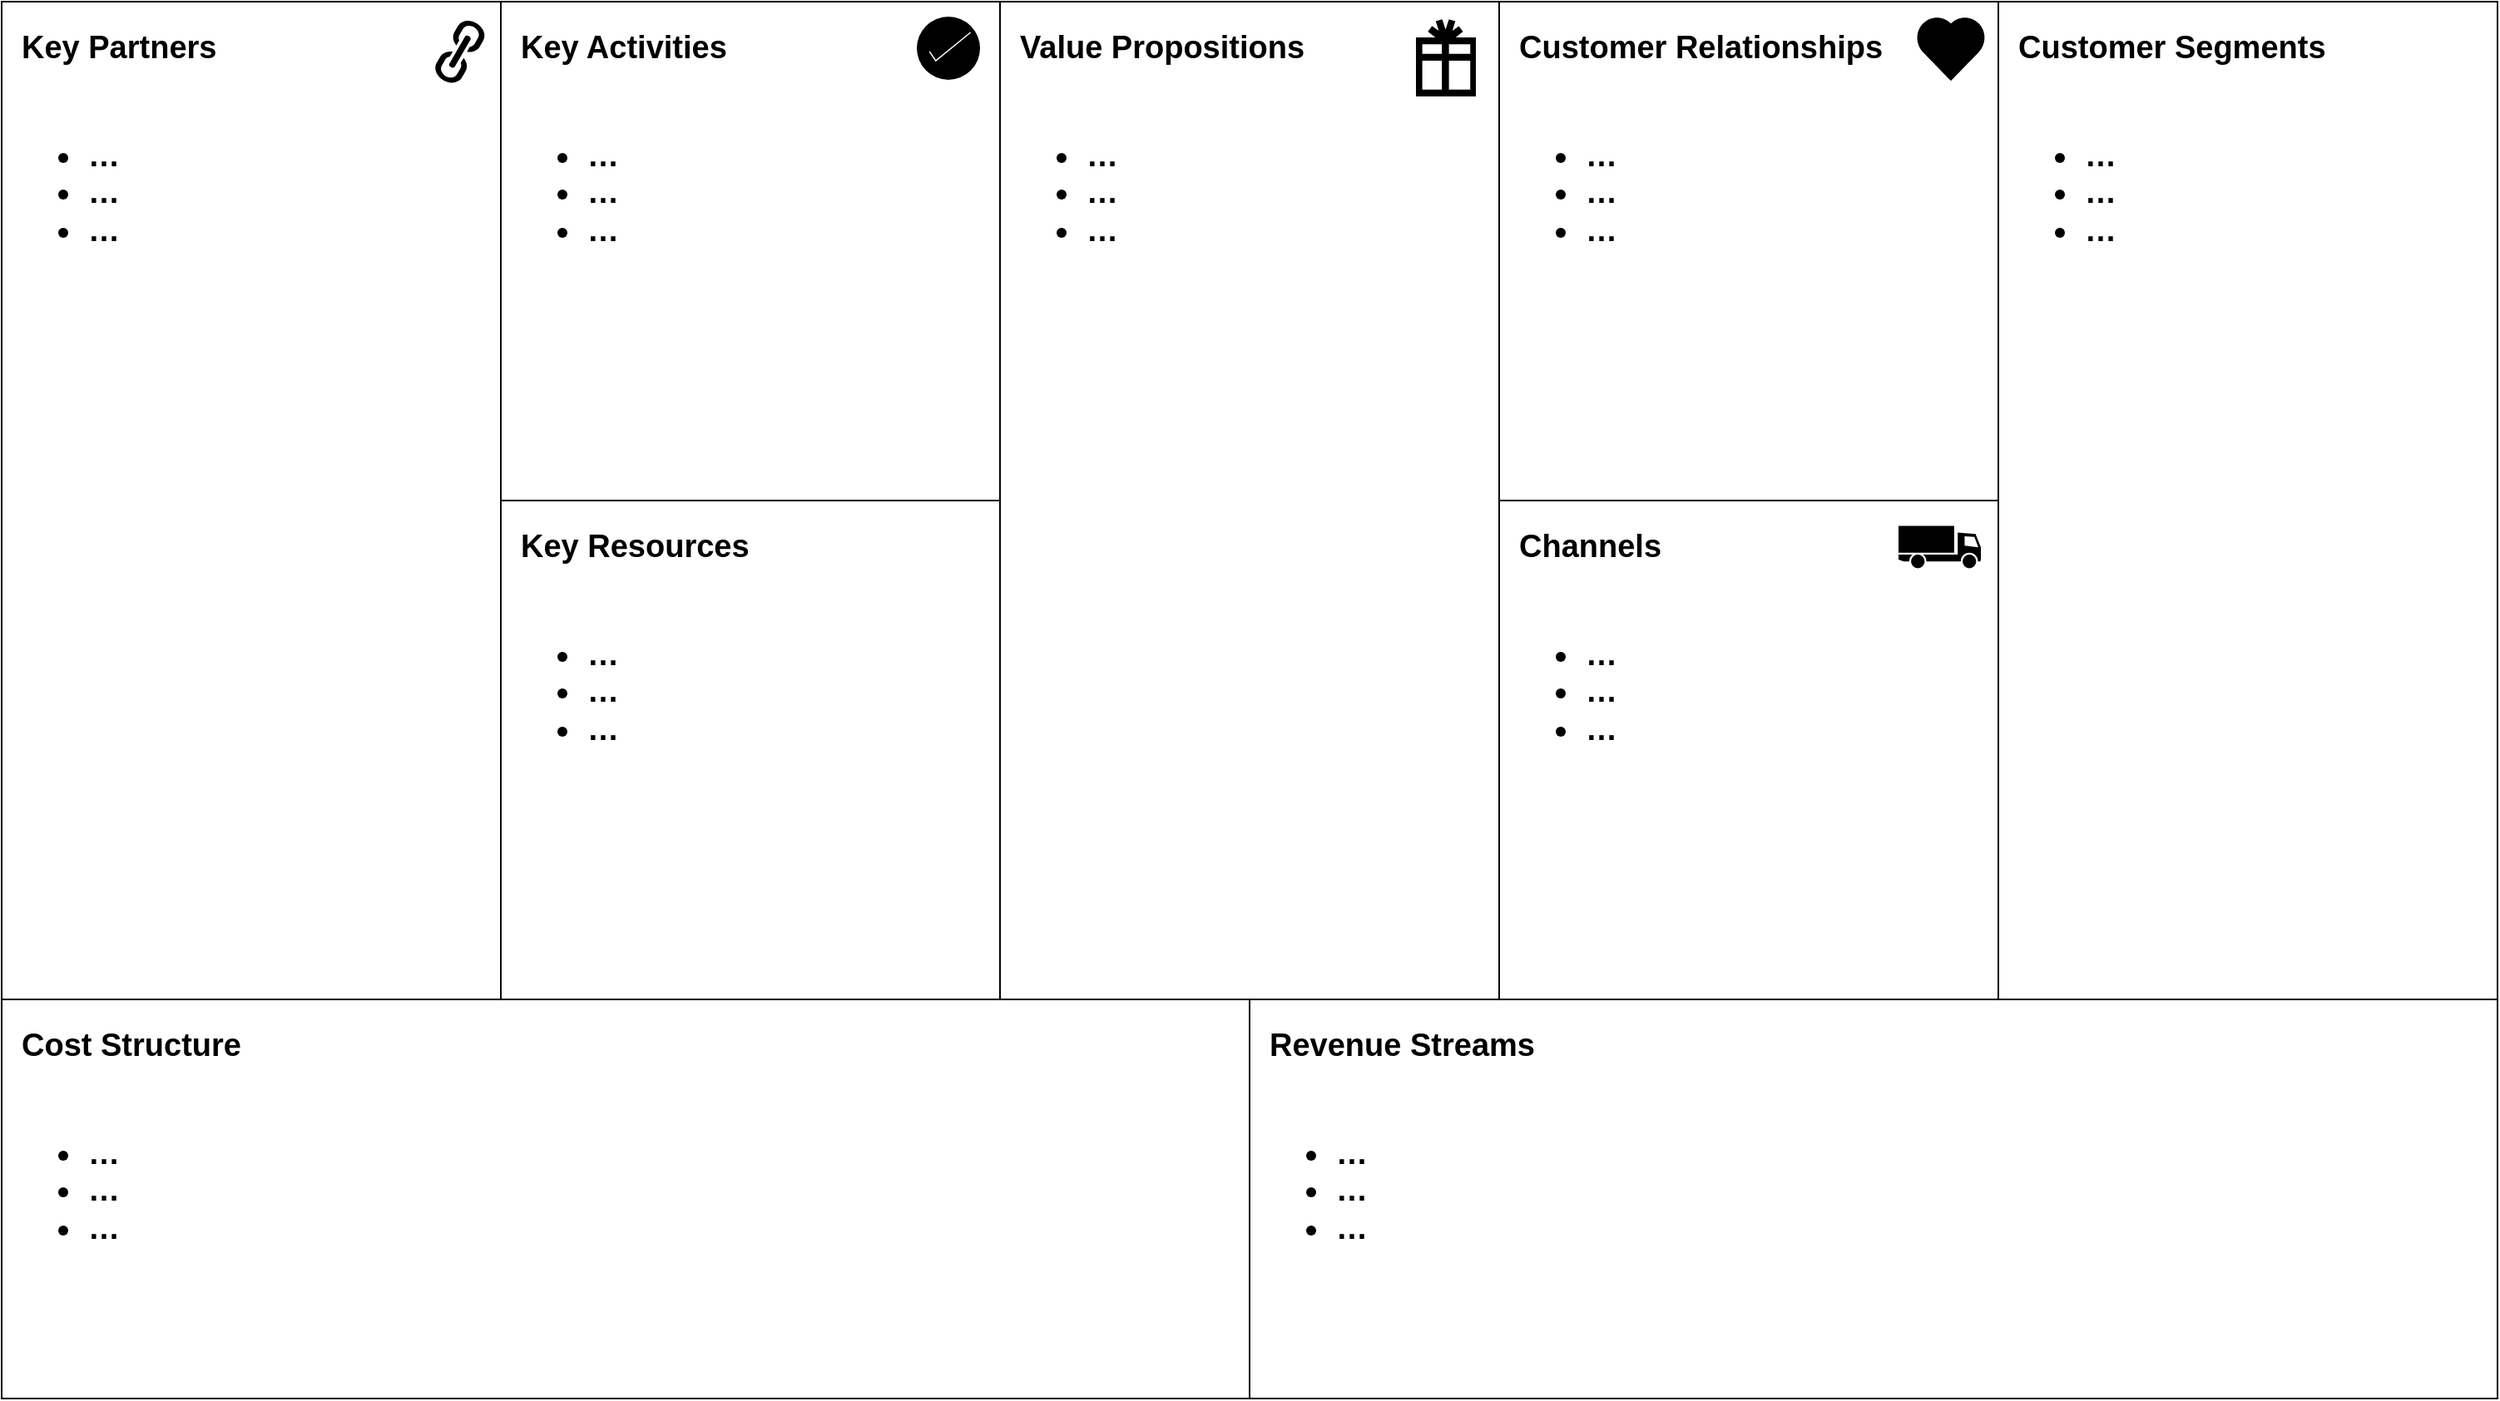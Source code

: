 <mxfile version="15.5.8" type="github"><diagram id="Du46TMG-F9wbrkzgR8xl" name="Page-1"><mxGraphModel dx="1826" dy="681" grid="1" gridSize="10" guides="1" tooltips="1" connect="1" arrows="1" fold="1" page="0" pageScale="1" pageWidth="850" pageHeight="1100" math="0" shadow="0"><root><mxCell id="0"/><mxCell id="1" parent="0"/><mxCell id="XK5IKSdr-6Kt_QH1fQe_-1" value="Key Partners&lt;br&gt;&lt;br&gt;&lt;ul&gt;&lt;li&gt;…&lt;/li&gt;&lt;li&gt;…&lt;/li&gt;&lt;li&gt;…&lt;/li&gt;&lt;/ul&gt;" style="rounded=0;whiteSpace=wrap;html=1;align=left;verticalAlign=top;spacingLeft=10;spacingTop=10;fontSize=19;fontStyle=1" parent="1" vertex="1"><mxGeometry x="-280" y="40" width="300" height="600" as="geometry"/></mxCell><mxCell id="XK5IKSdr-6Kt_QH1fQe_-2" value="Key Activities&lt;br&gt;&lt;br&gt;&lt;ul&gt;&lt;li&gt;…&lt;/li&gt;&lt;li&gt;…&lt;/li&gt;&lt;li&gt;…&lt;/li&gt;&lt;/ul&gt;" style="rounded=0;whiteSpace=wrap;html=1;fontSize=19;fontStyle=1;align=left;verticalAlign=top;spacingTop=10;spacingLeft=10;" parent="1" vertex="1"><mxGeometry x="20" y="40" width="300" height="300" as="geometry"/></mxCell><mxCell id="XK5IKSdr-6Kt_QH1fQe_-3" value="Key Resources&lt;br&gt;&lt;br&gt;&lt;ul&gt;&lt;li&gt;…&lt;/li&gt;&lt;li&gt;…&lt;/li&gt;&lt;li&gt;…&lt;/li&gt;&lt;/ul&gt;" style="rounded=0;whiteSpace=wrap;html=1;fontSize=19;fontStyle=1;align=left;verticalAlign=top;spacingTop=10;spacingLeft=10;" parent="1" vertex="1"><mxGeometry x="20" y="340" width="300" height="300" as="geometry"/></mxCell><mxCell id="XK5IKSdr-6Kt_QH1fQe_-4" value="Customer Relationships&lt;br&gt;&lt;br&gt;&lt;ul&gt;&lt;li&gt;…&lt;/li&gt;&lt;li&gt;…&lt;/li&gt;&lt;li&gt;…&lt;/li&gt;&lt;/ul&gt;" style="rounded=0;whiteSpace=wrap;html=1;fontSize=19;fontStyle=1;align=left;verticalAlign=top;spacingTop=10;spacingLeft=10;" parent="1" vertex="1"><mxGeometry x="620" y="40" width="300" height="300" as="geometry"/></mxCell><mxCell id="XK5IKSdr-6Kt_QH1fQe_-5" value="Channels&lt;br&gt;&lt;br&gt;&lt;ul&gt;&lt;li&gt;…&lt;/li&gt;&lt;li&gt;…&lt;/li&gt;&lt;li&gt;…&lt;/li&gt;&lt;/ul&gt;" style="rounded=0;whiteSpace=wrap;html=1;fontSize=19;fontStyle=1;align=left;verticalAlign=top;spacingTop=10;spacingLeft=10;" parent="1" vertex="1"><mxGeometry x="620" y="340" width="300" height="300" as="geometry"/></mxCell><mxCell id="XK5IKSdr-6Kt_QH1fQe_-6" value="Cost Structure&lt;br&gt;&lt;br&gt;&lt;ul&gt;&lt;li&gt;…&lt;/li&gt;&lt;li&gt;…&lt;/li&gt;&lt;li&gt;…&lt;/li&gt;&lt;/ul&gt;" style="rounded=0;whiteSpace=wrap;html=1;fontSize=19;fontStyle=1;align=left;verticalAlign=top;spacingTop=10;spacingLeft=10;" parent="1" vertex="1"><mxGeometry x="-280" y="640" width="750" height="240" as="geometry"/></mxCell><mxCell id="XK5IKSdr-6Kt_QH1fQe_-7" value="Revenue Streams&lt;br&gt;&lt;br&gt;&lt;ul&gt;&lt;li&gt;…&lt;/li&gt;&lt;li&gt;…&lt;/li&gt;&lt;li&gt;…&lt;/li&gt;&lt;/ul&gt;" style="rounded=0;whiteSpace=wrap;html=1;fontSize=19;fontStyle=1;align=left;verticalAlign=top;spacingTop=10;spacingLeft=10;" parent="1" vertex="1"><mxGeometry x="470" y="640" width="750" height="240" as="geometry"/></mxCell><mxCell id="XK5IKSdr-6Kt_QH1fQe_-8" value="Value Propositions&lt;br&gt;&lt;br&gt;&lt;ul&gt;&lt;li&gt;…&lt;/li&gt;&lt;li&gt;…&lt;/li&gt;&lt;li&gt;…&lt;/li&gt;&lt;/ul&gt;" style="rounded=0;whiteSpace=wrap;html=1;align=left;verticalAlign=top;spacingLeft=10;spacingTop=10;fontSize=19;fontStyle=1" parent="1" vertex="1"><mxGeometry x="320" y="40" width="300" height="600" as="geometry"/></mxCell><mxCell id="XK5IKSdr-6Kt_QH1fQe_-9" value="Customer Segments&lt;br&gt;&lt;br&gt;&lt;ul&gt;&lt;li&gt;…&lt;/li&gt;&lt;li&gt;…&lt;/li&gt;&lt;li&gt;…&lt;/li&gt;&lt;/ul&gt;" style="rounded=0;whiteSpace=wrap;html=1;align=left;verticalAlign=top;spacingLeft=10;spacingTop=10;fontSize=19;fontStyle=1" parent="1" vertex="1"><mxGeometry x="920" y="40" width="300" height="600" as="geometry"/></mxCell><mxCell id="XK5IKSdr-6Kt_QH1fQe_-10" value="" style="shape=image;html=1;verticalAlign=top;verticalLabelPosition=bottom;labelBackgroundColor=#ffffff;imageAspect=0;aspect=fixed;image=https://cdn2.iconfinder.com/data/icons/blocked-out-2/29/office-128.png;fontSize=19;align=left;" parent="1" vertex="1"><mxGeometry x="270" y="349" width="38" height="38" as="geometry"/></mxCell><mxCell id="XK5IKSdr-6Kt_QH1fQe_-11" value="" style="shape=mxgraph.signs.transportation.truck_1;html=1;pointerEvents=1;fillColor=#000000;strokeColor=none;verticalLabelPosition=bottom;verticalAlign=top;align=center;fontSize=19;flipV=0;flipH=1;" parent="1" vertex="1"><mxGeometry x="860" y="355.25" width="49.5" height="25.5" as="geometry"/></mxCell><mxCell id="XK5IKSdr-6Kt_QH1fQe_-12" value="" style="pointerEvents=1;shadow=0;dashed=0;html=1;strokeColor=none;labelPosition=center;verticalLabelPosition=bottom;verticalAlign=top;outlineConnect=0;align=center;shape=mxgraph.office.concepts.link;fontSize=19;rotation=-60;fillColor=#000000;" parent="1" vertex="1"><mxGeometry x="-25" y="61.22" width="41" height="17.56" as="geometry"/></mxCell><mxCell id="XK5IKSdr-6Kt_QH1fQe_-13" value="" style="html=1;verticalLabelPosition=bottom;labelBackgroundColor=#ffffff;verticalAlign=top;shadow=0;dashed=0;strokeWidth=2;shape=mxgraph.ios7.misc.select;strokeColor=#ffffff;fontSize=19;align=left;fillColor=#000000;" parent="1" vertex="1"><mxGeometry x="270" y="49" width="38" height="38" as="geometry"/></mxCell><mxCell id="XK5IKSdr-6Kt_QH1fQe_-14" value="" style="shape=mxgraph.signs.travel.present;html=1;pointerEvents=1;fillColor=#000000;strokeColor=none;verticalLabelPosition=bottom;verticalAlign=top;align=center;fontSize=19;" parent="1" vertex="1"><mxGeometry x="570" y="50.58" width="36" height="46.42" as="geometry"/></mxCell><mxCell id="XK5IKSdr-6Kt_QH1fQe_-15" value="" style="shape=mxgraph.signs.healthcare.heart_1;html=1;pointerEvents=1;fillColor=#000000;strokeColor=none;verticalLabelPosition=bottom;verticalAlign=top;align=center;fontSize=19;" parent="1" vertex="1"><mxGeometry x="870" y="48.38" width="43" height="39.24" as="geometry"/></mxCell><mxCell id="XK5IKSdr-6Kt_QH1fQe_-16" value="" style="shape=image;html=1;verticalAlign=top;verticalLabelPosition=bottom;labelBackgroundColor=#ffffff;imageAspect=0;aspect=fixed;image=https://cdn4.iconfinder.com/data/icons/glyphs/24/icons_user-128.png;fillColor=#000000;fontSize=19;align=left;" parent="1" vertex="1"><mxGeometry x="1160" y="50.58" width="45" height="45" as="geometry"/></mxCell><mxCell id="XK5IKSdr-6Kt_QH1fQe_-17" value="" style="shape=image;html=1;verticalAlign=top;verticalLabelPosition=bottom;labelBackgroundColor=#ffffff;imageAspect=0;aspect=fixed;image=https://cdn4.iconfinder.com/data/icons/miu/24/common-tag-2-general-price-glyph-128.png;fillColor=#000000;fontSize=19;align=left;" parent="1" vertex="1"><mxGeometry x="410" y="650" width="48" height="48" as="geometry"/></mxCell><mxCell id="XK5IKSdr-6Kt_QH1fQe_-18" value="" style="shape=image;html=1;verticalAlign=top;verticalLabelPosition=bottom;labelBackgroundColor=#ffffff;imageAspect=0;aspect=fixed;image=https://cdn0.iconfinder.com/data/icons/finance-android-l-lollipop-icon-pack/24/money_bag-128.png;fillColor=#000000;fontSize=19;align=left;" parent="1" vertex="1"><mxGeometry x="1154.25" y="650" width="56.5" height="56.5" as="geometry"/></mxCell></root></mxGraphModel></diagram></mxfile>
